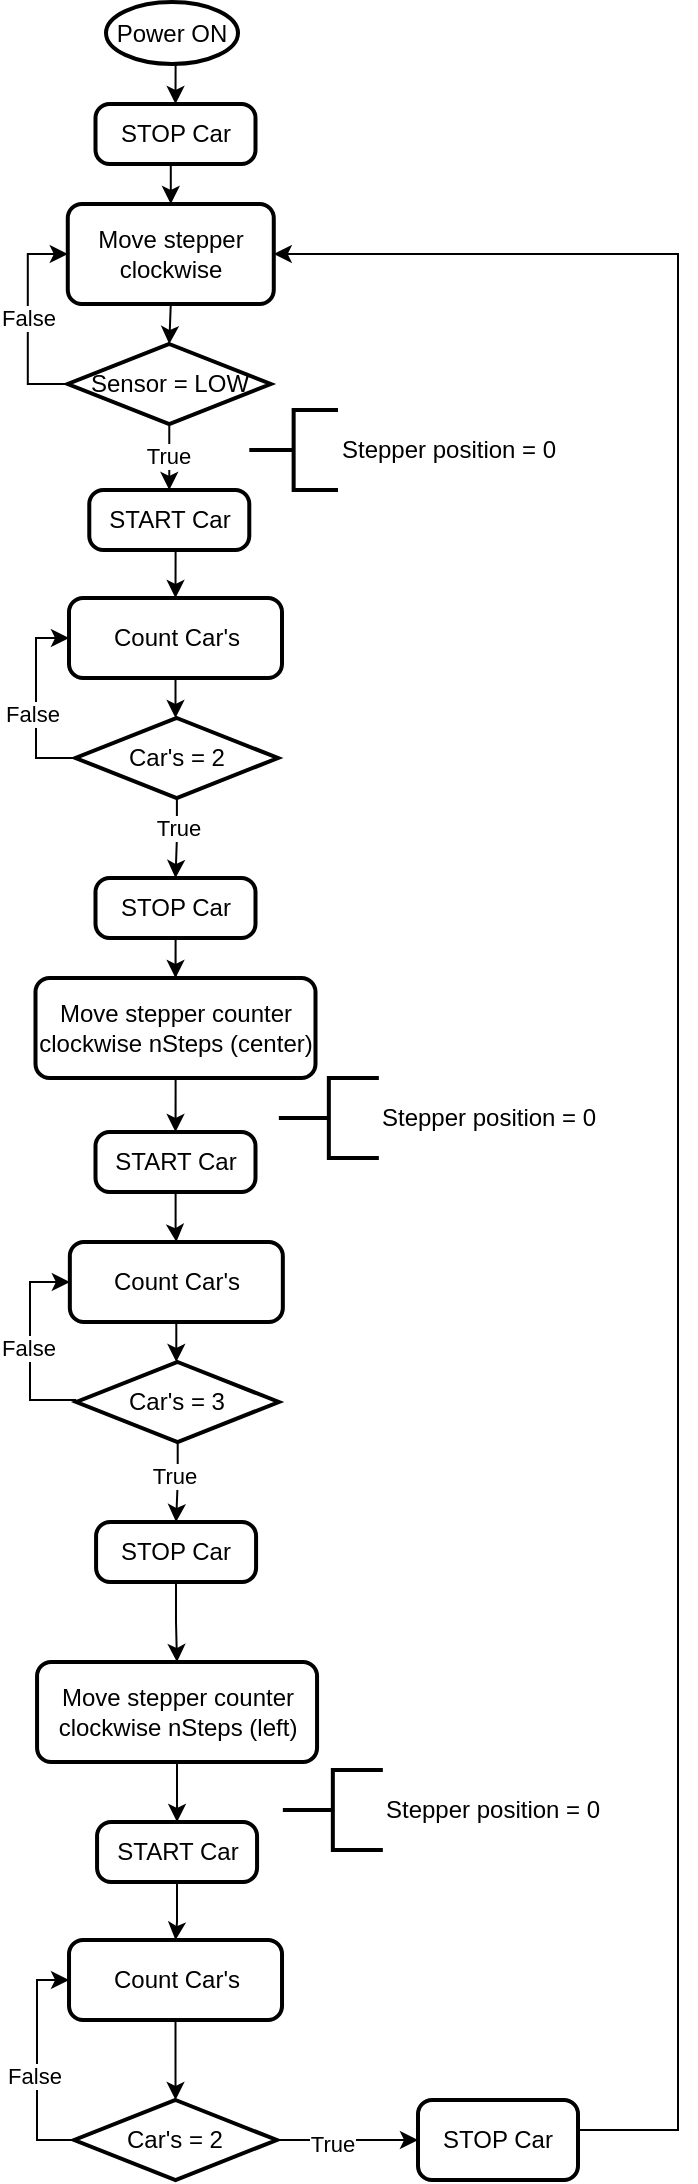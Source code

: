 <mxfile version="22.1.2" type="device">
  <diagram name="Page-1" id="-t5oE-19JzyYOXUGVCI3">
    <mxGraphModel dx="1222" dy="762" grid="1" gridSize="10" guides="1" tooltips="1" connect="1" arrows="1" fold="1" page="1" pageScale="1" pageWidth="827" pageHeight="1169" math="0" shadow="0">
      <root>
        <mxCell id="0" />
        <mxCell id="1" parent="0" />
        <mxCell id="XxGjv1RVXGjQfjKRgr0d-64" style="edgeStyle=orthogonalEdgeStyle;rounded=0;orthogonalLoop=1;jettySize=auto;html=1;exitX=0.5;exitY=1;exitDx=0;exitDy=0;exitPerimeter=0;entryX=0.5;entryY=0;entryDx=0;entryDy=0;" parent="1" source="XxGjv1RVXGjQfjKRgr0d-1" target="XxGjv1RVXGjQfjKRgr0d-63" edge="1">
          <mxGeometry relative="1" as="geometry" />
        </mxCell>
        <mxCell id="XxGjv1RVXGjQfjKRgr0d-1" value="Power ON" style="strokeWidth=2;html=1;shape=mxgraph.flowchart.start_2;whiteSpace=wrap;" parent="1" vertex="1">
          <mxGeometry x="314" y="16" width="66" height="31" as="geometry" />
        </mxCell>
        <mxCell id="XxGjv1RVXGjQfjKRgr0d-5" value="Move stepper clockwise" style="rounded=1;whiteSpace=wrap;html=1;absoluteArcSize=1;arcSize=14;strokeWidth=2;" parent="1" vertex="1">
          <mxGeometry x="294.89" y="117" width="103" height="50" as="geometry" />
        </mxCell>
        <mxCell id="XxGjv1RVXGjQfjKRgr0d-10" value="False" style="edgeStyle=orthogonalEdgeStyle;rounded=0;orthogonalLoop=1;jettySize=auto;html=1;exitX=0;exitY=0.5;exitDx=0;exitDy=0;exitPerimeter=0;entryX=0;entryY=0.5;entryDx=0;entryDy=0;" parent="1" source="XxGjv1RVXGjQfjKRgr0d-6" target="XxGjv1RVXGjQfjKRgr0d-5" edge="1">
          <mxGeometry relative="1" as="geometry" />
        </mxCell>
        <mxCell id="XxGjv1RVXGjQfjKRgr0d-66" style="edgeStyle=orthogonalEdgeStyle;rounded=0;orthogonalLoop=1;jettySize=auto;html=1;exitX=0.5;exitY=1;exitDx=0;exitDy=0;exitPerimeter=0;entryX=0.5;entryY=0;entryDx=0;entryDy=0;" parent="1" source="XxGjv1RVXGjQfjKRgr0d-6" target="XxGjv1RVXGjQfjKRgr0d-62" edge="1">
          <mxGeometry relative="1" as="geometry" />
        </mxCell>
        <mxCell id="XxGjv1RVXGjQfjKRgr0d-67" value="True" style="edgeLabel;html=1;align=center;verticalAlign=middle;resizable=0;points=[];" parent="XxGjv1RVXGjQfjKRgr0d-66" vertex="1" connectable="0">
          <mxGeometry x="-0.071" y="-1" relative="1" as="geometry">
            <mxPoint as="offset" />
          </mxGeometry>
        </mxCell>
        <mxCell id="XxGjv1RVXGjQfjKRgr0d-6" value="Sensor = LOW" style="strokeWidth=2;html=1;shape=mxgraph.flowchart.decision;whiteSpace=wrap;" parent="1" vertex="1">
          <mxGeometry x="294.89" y="187" width="101.5" height="40" as="geometry" />
        </mxCell>
        <mxCell id="XxGjv1RVXGjQfjKRgr0d-8" style="edgeStyle=orthogonalEdgeStyle;rounded=0;orthogonalLoop=1;jettySize=auto;html=1;exitX=0.5;exitY=1;exitDx=0;exitDy=0;entryX=0.5;entryY=0;entryDx=0;entryDy=0;entryPerimeter=0;" parent="1" source="XxGjv1RVXGjQfjKRgr0d-5" target="XxGjv1RVXGjQfjKRgr0d-6" edge="1">
          <mxGeometry relative="1" as="geometry" />
        </mxCell>
        <mxCell id="XxGjv1RVXGjQfjKRgr0d-12" value="Count Car&#39;s" style="rounded=1;whiteSpace=wrap;html=1;absoluteArcSize=1;arcSize=14;strokeWidth=2;" parent="1" vertex="1">
          <mxGeometry x="295.5" y="314" width="106.5" height="40" as="geometry" />
        </mxCell>
        <mxCell id="XxGjv1RVXGjQfjKRgr0d-20" style="edgeStyle=orthogonalEdgeStyle;rounded=0;orthogonalLoop=1;jettySize=auto;html=1;entryX=0;entryY=0.5;entryDx=0;entryDy=0;" parent="1" source="XxGjv1RVXGjQfjKRgr0d-18" target="XxGjv1RVXGjQfjKRgr0d-12" edge="1">
          <mxGeometry relative="1" as="geometry">
            <mxPoint x="290" y="334" as="targetPoint" />
            <Array as="points">
              <mxPoint x="279" y="394" />
              <mxPoint x="279" y="334" />
            </Array>
          </mxGeometry>
        </mxCell>
        <mxCell id="XxGjv1RVXGjQfjKRgr0d-21" value="False" style="edgeLabel;html=1;align=center;verticalAlign=middle;resizable=0;points=[];" parent="XxGjv1RVXGjQfjKRgr0d-20" vertex="1" connectable="0">
          <mxGeometry x="-0.112" y="2" relative="1" as="geometry">
            <mxPoint as="offset" />
          </mxGeometry>
        </mxCell>
        <mxCell id="XxGjv1RVXGjQfjKRgr0d-50" style="edgeStyle=orthogonalEdgeStyle;rounded=0;orthogonalLoop=1;jettySize=auto;html=1;entryX=0.5;entryY=0;entryDx=0;entryDy=0;" parent="1" source="XxGjv1RVXGjQfjKRgr0d-18" target="XxGjv1RVXGjQfjKRgr0d-45" edge="1">
          <mxGeometry relative="1" as="geometry" />
        </mxCell>
        <mxCell id="XxGjv1RVXGjQfjKRgr0d-51" value="True" style="edgeLabel;html=1;align=center;verticalAlign=middle;resizable=0;points=[];" parent="XxGjv1RVXGjQfjKRgr0d-50" vertex="1" connectable="0">
          <mxGeometry x="-0.279" relative="1" as="geometry">
            <mxPoint as="offset" />
          </mxGeometry>
        </mxCell>
        <mxCell id="XxGjv1RVXGjQfjKRgr0d-18" value="Car&#39;s = 2" style="strokeWidth=2;html=1;shape=mxgraph.flowchart.decision;whiteSpace=wrap;" parent="1" vertex="1">
          <mxGeometry x="298.75" y="374" width="101.25" height="40" as="geometry" />
        </mxCell>
        <mxCell id="XxGjv1RVXGjQfjKRgr0d-19" style="edgeStyle=orthogonalEdgeStyle;rounded=0;orthogonalLoop=1;jettySize=auto;html=1;entryX=0.5;entryY=0;entryDx=0;entryDy=0;entryPerimeter=0;" parent="1" source="XxGjv1RVXGjQfjKRgr0d-12" target="XxGjv1RVXGjQfjKRgr0d-18" edge="1">
          <mxGeometry relative="1" as="geometry" />
        </mxCell>
        <mxCell id="XxGjv1RVXGjQfjKRgr0d-55" style="edgeStyle=orthogonalEdgeStyle;rounded=0;orthogonalLoop=1;jettySize=auto;html=1;entryX=0.5;entryY=0;entryDx=0;entryDy=0;" parent="1" source="XxGjv1RVXGjQfjKRgr0d-22" target="XxGjv1RVXGjQfjKRgr0d-53" edge="1">
          <mxGeometry relative="1" as="geometry" />
        </mxCell>
        <mxCell id="XxGjv1RVXGjQfjKRgr0d-22" value="Move stepper counter clockwise nSteps (center)" style="rounded=1;whiteSpace=wrap;html=1;absoluteArcSize=1;arcSize=14;strokeWidth=2;" parent="1" vertex="1">
          <mxGeometry x="278.75" y="504" width="140" height="50" as="geometry" />
        </mxCell>
        <mxCell id="XxGjv1RVXGjQfjKRgr0d-24" value="Count Car&#39;s" style="rounded=1;whiteSpace=wrap;html=1;absoluteArcSize=1;arcSize=14;strokeWidth=2;" parent="1" vertex="1">
          <mxGeometry x="295.92" y="636" width="106.5" height="40" as="geometry" />
        </mxCell>
        <mxCell id="XxGjv1RVXGjQfjKRgr0d-47" style="edgeStyle=orthogonalEdgeStyle;rounded=0;orthogonalLoop=1;jettySize=auto;html=1;entryX=0.5;entryY=0;entryDx=0;entryDy=0;" parent="1" source="XxGjv1RVXGjQfjKRgr0d-27" target="XxGjv1RVXGjQfjKRgr0d-46" edge="1">
          <mxGeometry relative="1" as="geometry" />
        </mxCell>
        <mxCell id="XxGjv1RVXGjQfjKRgr0d-48" value="True" style="edgeLabel;html=1;align=center;verticalAlign=middle;resizable=0;points=[];" parent="XxGjv1RVXGjQfjKRgr0d-47" vertex="1" connectable="0">
          <mxGeometry x="-0.169" y="-2" relative="1" as="geometry">
            <mxPoint as="offset" />
          </mxGeometry>
        </mxCell>
        <mxCell id="XxGjv1RVXGjQfjKRgr0d-56" style="edgeStyle=orthogonalEdgeStyle;rounded=0;orthogonalLoop=1;jettySize=auto;html=1;entryX=0;entryY=0.5;entryDx=0;entryDy=0;" parent="1" source="XxGjv1RVXGjQfjKRgr0d-27" target="XxGjv1RVXGjQfjKRgr0d-24" edge="1">
          <mxGeometry relative="1" as="geometry">
            <Array as="points">
              <mxPoint x="276" y="715" />
              <mxPoint x="276" y="656" />
            </Array>
          </mxGeometry>
        </mxCell>
        <mxCell id="XxGjv1RVXGjQfjKRgr0d-57" value="False" style="edgeLabel;html=1;align=center;verticalAlign=middle;resizable=0;points=[];" parent="XxGjv1RVXGjQfjKRgr0d-56" vertex="1" connectable="0">
          <mxGeometry x="-0.03" y="1" relative="1" as="geometry">
            <mxPoint as="offset" />
          </mxGeometry>
        </mxCell>
        <mxCell id="XxGjv1RVXGjQfjKRgr0d-27" value="Car&#39;s = 3" style="strokeWidth=2;html=1;shape=mxgraph.flowchart.decision;whiteSpace=wrap;" parent="1" vertex="1">
          <mxGeometry x="299.17" y="696" width="101.25" height="40" as="geometry" />
        </mxCell>
        <mxCell id="XxGjv1RVXGjQfjKRgr0d-28" style="edgeStyle=orthogonalEdgeStyle;rounded=0;orthogonalLoop=1;jettySize=auto;html=1;entryX=0.5;entryY=0;entryDx=0;entryDy=0;entryPerimeter=0;" parent="1" source="XxGjv1RVXGjQfjKRgr0d-24" target="XxGjv1RVXGjQfjKRgr0d-27" edge="1">
          <mxGeometry relative="1" as="geometry" />
        </mxCell>
        <mxCell id="XxGjv1RVXGjQfjKRgr0d-59" style="edgeStyle=orthogonalEdgeStyle;rounded=0;orthogonalLoop=1;jettySize=auto;html=1;entryX=0.5;entryY=0;entryDx=0;entryDy=0;" parent="1" source="XxGjv1RVXGjQfjKRgr0d-31" target="XxGjv1RVXGjQfjKRgr0d-58" edge="1">
          <mxGeometry relative="1" as="geometry" />
        </mxCell>
        <mxCell id="XxGjv1RVXGjQfjKRgr0d-31" value="Move stepper counter clockwise nSteps (left)" style="rounded=1;whiteSpace=wrap;html=1;absoluteArcSize=1;arcSize=14;strokeWidth=2;" parent="1" vertex="1">
          <mxGeometry x="279.53" y="846" width="140" height="50" as="geometry" />
        </mxCell>
        <mxCell id="XxGjv1RVXGjQfjKRgr0d-33" value="Count Car&#39;s" style="rounded=1;whiteSpace=wrap;html=1;absoluteArcSize=1;arcSize=14;strokeWidth=2;" parent="1" vertex="1">
          <mxGeometry x="295.51" y="985" width="106.5" height="40" as="geometry" />
        </mxCell>
        <mxCell id="XxGjv1RVXGjQfjKRgr0d-34" style="edgeStyle=orthogonalEdgeStyle;rounded=0;orthogonalLoop=1;jettySize=auto;html=1;entryX=0;entryY=0.5;entryDx=0;entryDy=0;exitX=0;exitY=0.5;exitDx=0;exitDy=0;exitPerimeter=0;" parent="1" source="XxGjv1RVXGjQfjKRgr0d-36" target="XxGjv1RVXGjQfjKRgr0d-33" edge="1">
          <mxGeometry relative="1" as="geometry">
            <mxPoint x="290.01" y="1005" as="targetPoint" />
            <Array as="points">
              <mxPoint x="279.52" y="1085" />
              <mxPoint x="279.52" y="1005" />
            </Array>
          </mxGeometry>
        </mxCell>
        <mxCell id="XxGjv1RVXGjQfjKRgr0d-35" value="False" style="edgeLabel;html=1;align=center;verticalAlign=middle;resizable=0;points=[];" parent="XxGjv1RVXGjQfjKRgr0d-34" vertex="1" connectable="0">
          <mxGeometry x="-0.112" y="2" relative="1" as="geometry">
            <mxPoint as="offset" />
          </mxGeometry>
        </mxCell>
        <mxCell id="XxGjv1RVXGjQfjKRgr0d-43" style="edgeStyle=orthogonalEdgeStyle;rounded=0;orthogonalLoop=1;jettySize=auto;html=1;entryX=0;entryY=0.5;entryDx=0;entryDy=0;" parent="1" source="XxGjv1RVXGjQfjKRgr0d-36" target="XxGjv1RVXGjQfjKRgr0d-42" edge="1">
          <mxGeometry relative="1" as="geometry" />
        </mxCell>
        <mxCell id="XxGjv1RVXGjQfjKRgr0d-44" value="True" style="edgeLabel;html=1;align=center;verticalAlign=middle;resizable=0;points=[];" parent="XxGjv1RVXGjQfjKRgr0d-43" vertex="1" connectable="0">
          <mxGeometry x="-0.218" y="-2" relative="1" as="geometry">
            <mxPoint as="offset" />
          </mxGeometry>
        </mxCell>
        <mxCell id="XxGjv1RVXGjQfjKRgr0d-36" value="Car&#39;s = 2" style="strokeWidth=2;html=1;shape=mxgraph.flowchart.decision;whiteSpace=wrap;" parent="1" vertex="1">
          <mxGeometry x="298.14" y="1065" width="101.25" height="40" as="geometry" />
        </mxCell>
        <mxCell id="XxGjv1RVXGjQfjKRgr0d-37" style="edgeStyle=orthogonalEdgeStyle;rounded=0;orthogonalLoop=1;jettySize=auto;html=1;entryX=0.5;entryY=0;entryDx=0;entryDy=0;entryPerimeter=0;" parent="1" source="XxGjv1RVXGjQfjKRgr0d-33" target="XxGjv1RVXGjQfjKRgr0d-36" edge="1">
          <mxGeometry relative="1" as="geometry" />
        </mxCell>
        <mxCell id="XxGjv1RVXGjQfjKRgr0d-73" style="edgeStyle=orthogonalEdgeStyle;rounded=0;orthogonalLoop=1;jettySize=auto;html=1;exitX=1;exitY=0.5;exitDx=0;exitDy=0;entryX=1;entryY=0.5;entryDx=0;entryDy=0;" parent="1" source="XxGjv1RVXGjQfjKRgr0d-42" target="XxGjv1RVXGjQfjKRgr0d-5" edge="1">
          <mxGeometry relative="1" as="geometry">
            <Array as="points">
              <mxPoint x="550" y="1080" />
              <mxPoint x="600" y="1080" />
              <mxPoint x="600" y="142" />
            </Array>
          </mxGeometry>
        </mxCell>
        <mxCell id="XxGjv1RVXGjQfjKRgr0d-42" value="STOP Car" style="rounded=1;whiteSpace=wrap;html=1;absoluteArcSize=1;arcSize=14;strokeWidth=2;" parent="1" vertex="1">
          <mxGeometry x="470" y="1065" width="80" height="40" as="geometry" />
        </mxCell>
        <mxCell id="XxGjv1RVXGjQfjKRgr0d-52" style="edgeStyle=orthogonalEdgeStyle;rounded=0;orthogonalLoop=1;jettySize=auto;html=1;entryX=0.5;entryY=0;entryDx=0;entryDy=0;" parent="1" source="XxGjv1RVXGjQfjKRgr0d-45" target="XxGjv1RVXGjQfjKRgr0d-22" edge="1">
          <mxGeometry relative="1" as="geometry" />
        </mxCell>
        <mxCell id="XxGjv1RVXGjQfjKRgr0d-45" value="STOP Car" style="rounded=1;whiteSpace=wrap;html=1;absoluteArcSize=1;arcSize=14;strokeWidth=2;" parent="1" vertex="1">
          <mxGeometry x="308.75" y="454" width="80" height="30" as="geometry" />
        </mxCell>
        <mxCell id="XxGjv1RVXGjQfjKRgr0d-61" style="edgeStyle=orthogonalEdgeStyle;rounded=0;orthogonalLoop=1;jettySize=auto;html=1;" parent="1" source="XxGjv1RVXGjQfjKRgr0d-46" target="XxGjv1RVXGjQfjKRgr0d-31" edge="1">
          <mxGeometry relative="1" as="geometry" />
        </mxCell>
        <mxCell id="XxGjv1RVXGjQfjKRgr0d-46" value="STOP Car" style="rounded=1;whiteSpace=wrap;html=1;absoluteArcSize=1;arcSize=14;strokeWidth=2;" parent="1" vertex="1">
          <mxGeometry x="309.04" y="776" width="80" height="30" as="geometry" />
        </mxCell>
        <mxCell id="XxGjv1RVXGjQfjKRgr0d-54" style="edgeStyle=orthogonalEdgeStyle;rounded=0;orthogonalLoop=1;jettySize=auto;html=1;entryX=0.5;entryY=0;entryDx=0;entryDy=0;" parent="1" source="XxGjv1RVXGjQfjKRgr0d-53" target="XxGjv1RVXGjQfjKRgr0d-24" edge="1">
          <mxGeometry relative="1" as="geometry" />
        </mxCell>
        <mxCell id="XxGjv1RVXGjQfjKRgr0d-53" value="START Car" style="rounded=1;whiteSpace=wrap;html=1;absoluteArcSize=1;arcSize=14;strokeWidth=2;" parent="1" vertex="1">
          <mxGeometry x="308.75" y="581" width="80" height="30" as="geometry" />
        </mxCell>
        <mxCell id="XxGjv1RVXGjQfjKRgr0d-60" style="edgeStyle=orthogonalEdgeStyle;rounded=0;orthogonalLoop=1;jettySize=auto;html=1;entryX=0.5;entryY=0;entryDx=0;entryDy=0;" parent="1" source="XxGjv1RVXGjQfjKRgr0d-58" target="XxGjv1RVXGjQfjKRgr0d-33" edge="1">
          <mxGeometry relative="1" as="geometry" />
        </mxCell>
        <mxCell id="XxGjv1RVXGjQfjKRgr0d-58" value="START Car" style="rounded=1;whiteSpace=wrap;html=1;absoluteArcSize=1;arcSize=14;strokeWidth=2;" parent="1" vertex="1">
          <mxGeometry x="309.53" y="926" width="80" height="30" as="geometry" />
        </mxCell>
        <mxCell id="XxGjv1RVXGjQfjKRgr0d-68" style="edgeStyle=orthogonalEdgeStyle;rounded=0;orthogonalLoop=1;jettySize=auto;html=1;exitX=0.5;exitY=1;exitDx=0;exitDy=0;entryX=0.5;entryY=0;entryDx=0;entryDy=0;" parent="1" source="XxGjv1RVXGjQfjKRgr0d-62" target="XxGjv1RVXGjQfjKRgr0d-12" edge="1">
          <mxGeometry relative="1" as="geometry" />
        </mxCell>
        <mxCell id="XxGjv1RVXGjQfjKRgr0d-62" value="START Car" style="rounded=1;whiteSpace=wrap;html=1;absoluteArcSize=1;arcSize=14;strokeWidth=2;" parent="1" vertex="1">
          <mxGeometry x="305.64" y="260" width="80" height="30" as="geometry" />
        </mxCell>
        <mxCell id="XxGjv1RVXGjQfjKRgr0d-65" style="edgeStyle=orthogonalEdgeStyle;rounded=0;orthogonalLoop=1;jettySize=auto;html=1;exitX=0.5;exitY=1;exitDx=0;exitDy=0;entryX=0.5;entryY=0;entryDx=0;entryDy=0;" parent="1" source="XxGjv1RVXGjQfjKRgr0d-63" target="XxGjv1RVXGjQfjKRgr0d-5" edge="1">
          <mxGeometry relative="1" as="geometry" />
        </mxCell>
        <mxCell id="XxGjv1RVXGjQfjKRgr0d-63" value="STOP Car" style="rounded=1;whiteSpace=wrap;html=1;absoluteArcSize=1;arcSize=14;strokeWidth=2;" parent="1" vertex="1">
          <mxGeometry x="308.75" y="67" width="80" height="30" as="geometry" />
        </mxCell>
        <mxCell id="XxGjv1RVXGjQfjKRgr0d-69" value="Stepper position = 0" style="strokeWidth=2;html=1;shape=mxgraph.flowchart.annotation_2;align=left;labelPosition=right;pointerEvents=1;" parent="1" vertex="1">
          <mxGeometry x="385.64" y="220" width="44.36" height="40" as="geometry" />
        </mxCell>
        <mxCell id="XxGjv1RVXGjQfjKRgr0d-70" value="Stepper position = 0" style="strokeWidth=2;html=1;shape=mxgraph.flowchart.annotation_2;align=left;labelPosition=right;pointerEvents=1;" parent="1" vertex="1">
          <mxGeometry x="400.42" y="554" width="50" height="40" as="geometry" />
        </mxCell>
        <mxCell id="XxGjv1RVXGjQfjKRgr0d-71" value="Stepper position = 0" style="strokeWidth=2;html=1;shape=mxgraph.flowchart.annotation_2;align=left;labelPosition=right;pointerEvents=1;" parent="1" vertex="1">
          <mxGeometry x="402.42" y="900" width="50" height="40" as="geometry" />
        </mxCell>
      </root>
    </mxGraphModel>
  </diagram>
</mxfile>
